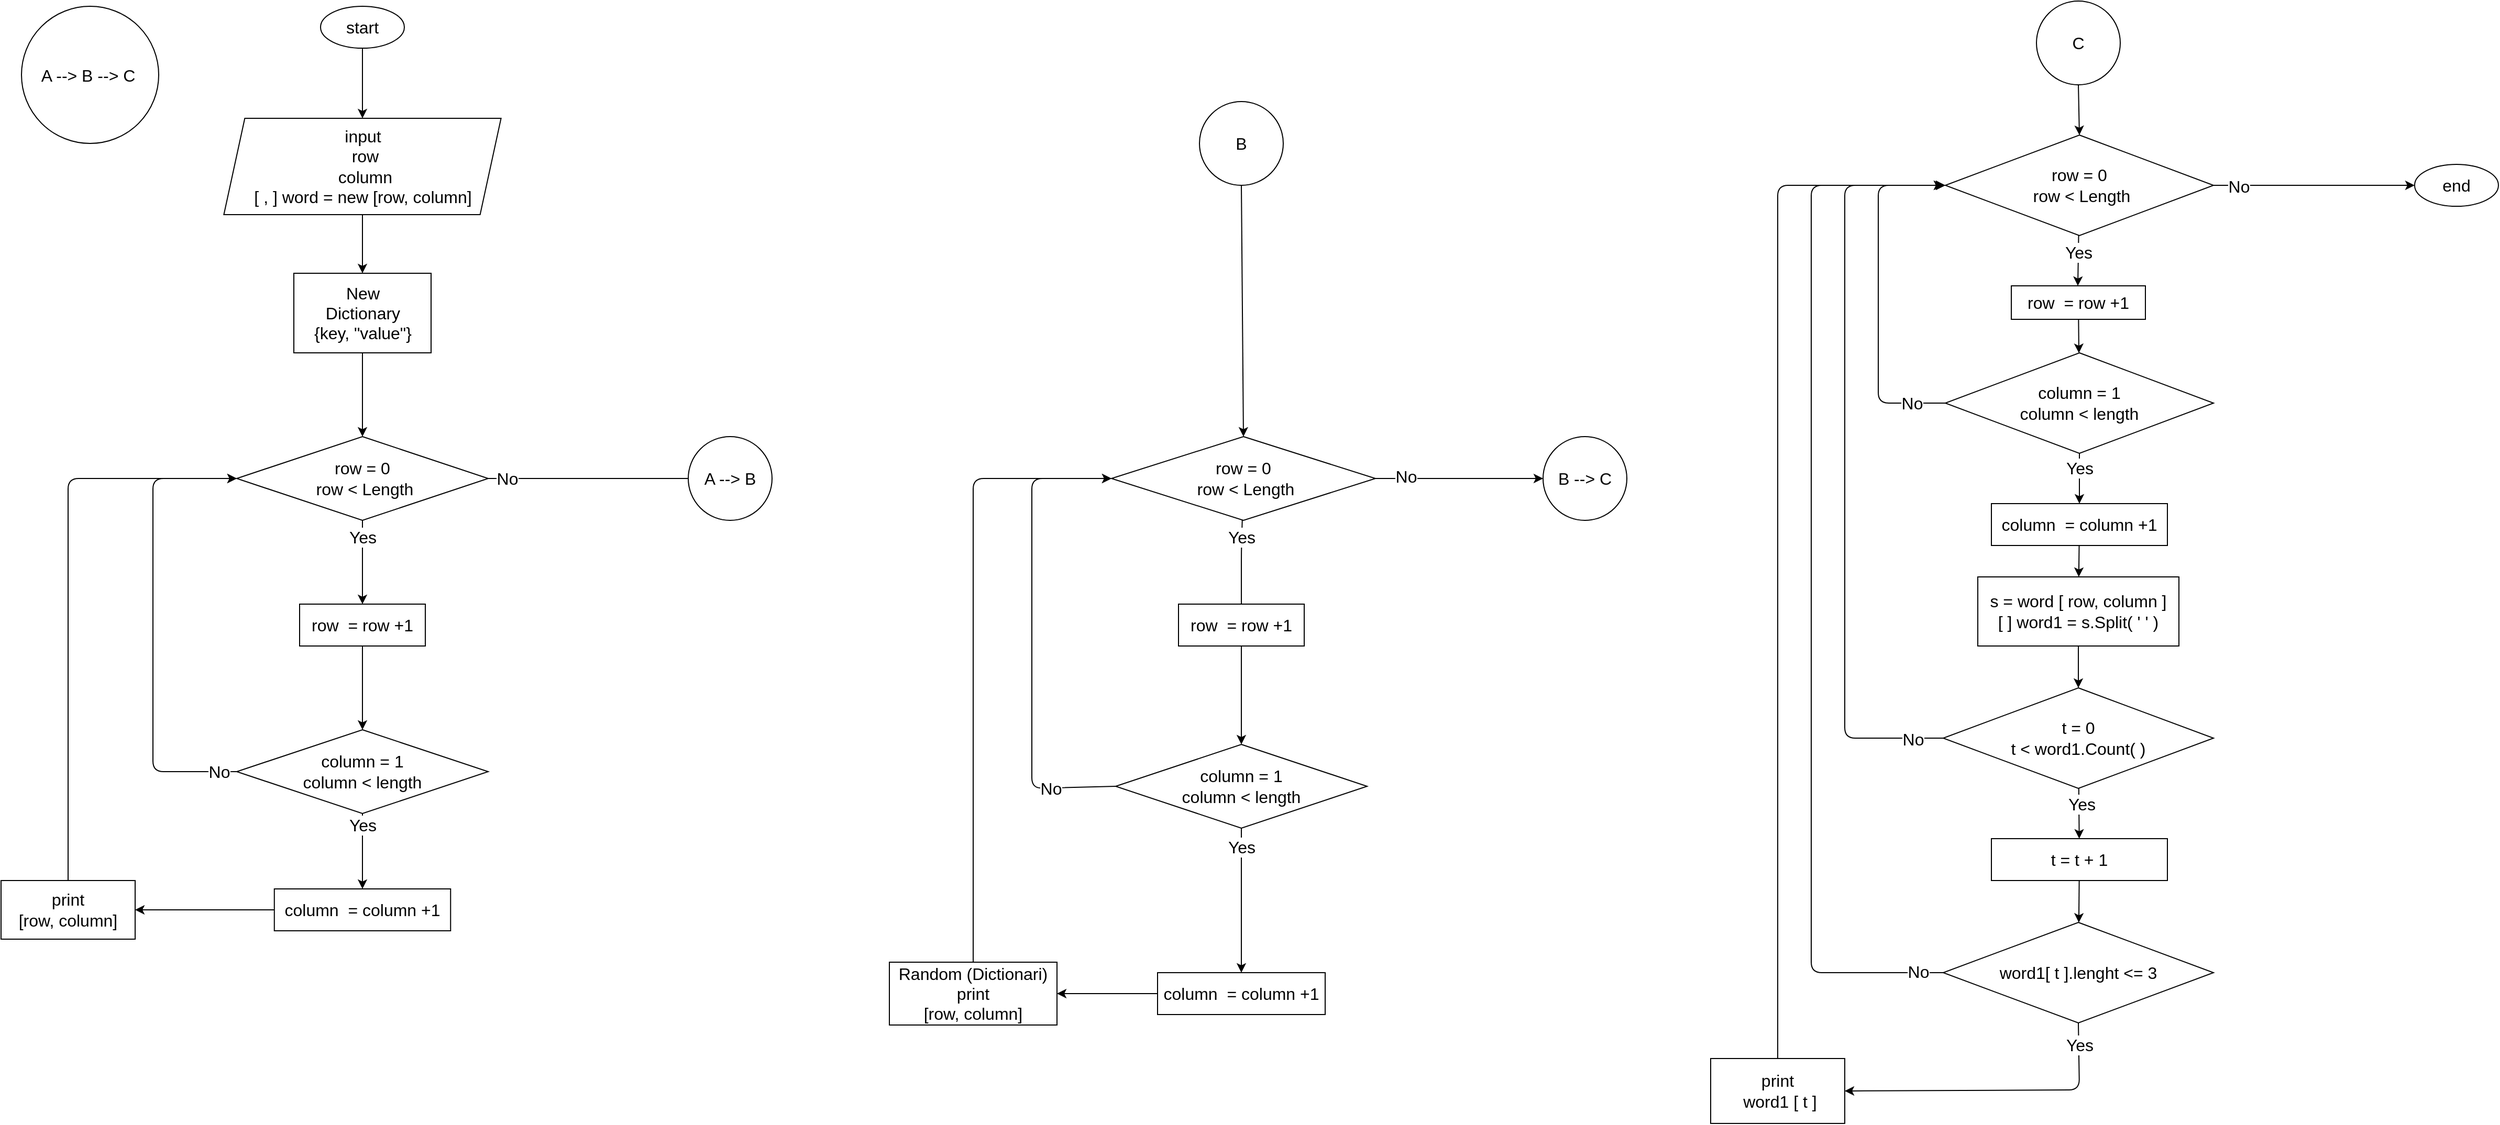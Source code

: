 <mxfile>
    <diagram id="QlIIKkgYkpYHIST5ASdP" name="Страница 1">
        <mxGraphModel dx="1333" dy="715" grid="1" gridSize="16" guides="1" tooltips="1" connect="1" arrows="1" fold="1" page="1" pageScale="1" pageWidth="827" pageHeight="1169" math="0" shadow="0">
            <root>
                <mxCell id="0"/>
                <mxCell id="1" parent="0"/>
                <mxCell id="5" value="" style="edgeStyle=none;html=1;" edge="1" parent="1" target="4">
                    <mxGeometry relative="1" as="geometry">
                        <mxPoint x="409" y="152" as="sourcePoint"/>
                    </mxGeometry>
                </mxCell>
                <mxCell id="86" style="edgeStyle=none;html=1;exitX=0.5;exitY=1;exitDx=0;exitDy=0;entryX=0.5;entryY=0;entryDx=0;entryDy=0;fontSize=14;" edge="1" parent="1" source="2" target="4">
                    <mxGeometry relative="1" as="geometry"/>
                </mxCell>
                <mxCell id="2" value="start&lt;br style=&quot;font-size: 16px;&quot;&gt;" style="ellipse;whiteSpace=wrap;html=1;fontSize=16;" vertex="1" parent="1">
                    <mxGeometry x="369" y="21" width="80" height="40" as="geometry"/>
                </mxCell>
                <mxCell id="7" value="" style="edgeStyle=none;html=1;" edge="1" parent="1" source="4" target="6">
                    <mxGeometry relative="1" as="geometry"/>
                </mxCell>
                <mxCell id="4" value="input&lt;br style=&quot;font-size: 16px;&quot;&gt;&amp;nbsp;row&lt;br style=&quot;font-size: 16px;&quot;&gt;&amp;nbsp;column&lt;br style=&quot;font-size: 16px;&quot;&gt;[ , ] word = new [row, column]" style="shape=parallelogram;perimeter=parallelogramPerimeter;whiteSpace=wrap;html=1;fixedSize=1;fontSize=16;" vertex="1" parent="1">
                    <mxGeometry x="276.69" y="128" width="264.62" height="92" as="geometry"/>
                </mxCell>
                <mxCell id="19" value="" style="edgeStyle=none;html=1;" edge="1" parent="1" source="6" target="8">
                    <mxGeometry relative="1" as="geometry"/>
                </mxCell>
                <mxCell id="6" value="New &lt;br style=&quot;font-size: 16px;&quot;&gt;Dictionary&lt;br style=&quot;font-size: 16px;&quot;&gt;{key, &quot;value&quot;}" style="rounded=0;whiteSpace=wrap;html=1;fontSize=16;" vertex="1" parent="1">
                    <mxGeometry x="343.5" y="276" width="131" height="76" as="geometry"/>
                </mxCell>
                <mxCell id="35" style="edgeStyle=none;html=1;entryX=0;entryY=0.5;entryDx=0;entryDy=0;exitX=1;exitY=0.5;exitDx=0;exitDy=0;" edge="1" parent="1" source="8">
                    <mxGeometry relative="1" as="geometry">
                        <mxPoint x="544" y="472" as="sourcePoint"/>
                        <mxPoint x="735" y="472" as="targetPoint"/>
                        <Array as="points">
                            <mxPoint x="671" y="472"/>
                        </Array>
                    </mxGeometry>
                </mxCell>
                <mxCell id="36" value="No" style="edgeLabel;html=1;align=center;verticalAlign=middle;resizable=0;points=[];fontSize=16;" vertex="1" connectable="0" parent="35">
                    <mxGeometry x="-0.826" relative="1" as="geometry">
                        <mxPoint as="offset"/>
                    </mxGeometry>
                </mxCell>
                <mxCell id="38" value="" style="edgeStyle=none;html=1;" edge="1" parent="1" source="8" target="20">
                    <mxGeometry relative="1" as="geometry">
                        <Array as="points">
                            <mxPoint x="409" y="542"/>
                        </Array>
                    </mxGeometry>
                </mxCell>
                <mxCell id="39" value="Yes" style="edgeLabel;html=1;align=center;verticalAlign=middle;resizable=0;points=[];fontSize=16;" vertex="1" connectable="0" parent="38">
                    <mxGeometry y="1" relative="1" as="geometry">
                        <mxPoint x="-1" y="-24" as="offset"/>
                    </mxGeometry>
                </mxCell>
                <mxCell id="8" value="&lt;br style=&quot;font-size: 16px;&quot;&gt;row = 0&lt;br style=&quot;font-size: 16px;&quot;&gt;&amp;nbsp;row &amp;lt; Length&lt;br style=&quot;font-size: 16px;&quot;&gt;&amp;nbsp;" style="rhombus;whiteSpace=wrap;html=1;fontSize=16;" vertex="1" parent="1">
                    <mxGeometry x="289" y="432" width="240" height="80" as="geometry"/>
                </mxCell>
                <mxCell id="26" value="" style="edgeStyle=none;html=1;entryX=0.5;entryY=0;entryDx=0;entryDy=0;" edge="1" parent="1" source="11" target="27">
                    <mxGeometry relative="1" as="geometry">
                        <mxPoint x="384" y="864" as="targetPoint"/>
                        <Array as="points"/>
                    </mxGeometry>
                </mxCell>
                <mxCell id="31" value="Yes" style="edgeLabel;html=1;align=center;verticalAlign=middle;resizable=0;points=[];fontSize=16;" vertex="1" connectable="0" parent="26">
                    <mxGeometry x="-0.275" relative="1" as="geometry">
                        <mxPoint y="-15" as="offset"/>
                    </mxGeometry>
                </mxCell>
                <mxCell id="32" style="edgeStyle=none;html=1;exitX=0;exitY=0.5;exitDx=0;exitDy=0;entryX=0;entryY=0.5;entryDx=0;entryDy=0;" edge="1" parent="1" source="11" target="8">
                    <mxGeometry relative="1" as="geometry">
                        <mxPoint x="229" y="632" as="targetPoint"/>
                        <Array as="points">
                            <mxPoint x="209" y="752"/>
                            <mxPoint x="209" y="632"/>
                            <mxPoint x="209" y="472"/>
                        </Array>
                    </mxGeometry>
                </mxCell>
                <mxCell id="33" value="No" style="edgeLabel;html=1;align=center;verticalAlign=middle;resizable=0;points=[];fontSize=16;" vertex="1" connectable="0" parent="32">
                    <mxGeometry x="-0.662" y="1" relative="1" as="geometry">
                        <mxPoint x="57" y="-1" as="offset"/>
                    </mxGeometry>
                </mxCell>
                <mxCell id="11" value="column = 1&lt;br style=&quot;font-size: 16px;&quot;&gt;column &amp;lt; length&lt;br style=&quot;font-size: 16px;&quot;&gt;" style="rhombus;whiteSpace=wrap;html=1;fontSize=16;" vertex="1" parent="1">
                    <mxGeometry x="289" y="712" width="240" height="80" as="geometry"/>
                </mxCell>
                <mxCell id="40" value="" style="edgeStyle=none;html=1;" edge="1" parent="1" source="20" target="11">
                    <mxGeometry relative="1" as="geometry"/>
                </mxCell>
                <mxCell id="20" value="row&amp;nbsp; = row +1" style="rounded=0;whiteSpace=wrap;html=1;fontSize=16;" vertex="1" parent="1">
                    <mxGeometry x="349" y="592" width="120" height="40" as="geometry"/>
                </mxCell>
                <mxCell id="21" value="print&lt;br style=&quot;font-size: 16px;&quot;&gt;[row, column]" style="rounded=0;whiteSpace=wrap;html=1;fontSize=16;" vertex="1" parent="1">
                    <mxGeometry x="64" y="856" width="128" height="56" as="geometry"/>
                </mxCell>
                <mxCell id="41" style="edgeStyle=none;html=1;entryX=0;entryY=0.5;entryDx=0;entryDy=0;exitX=0.5;exitY=0;exitDx=0;exitDy=0;" edge="1" parent="1" source="21" target="8">
                    <mxGeometry relative="1" as="geometry">
                        <mxPoint x="272" y="448" as="targetPoint"/>
                        <mxPoint x="128" y="848" as="sourcePoint"/>
                        <Array as="points">
                            <mxPoint x="128" y="472"/>
                        </Array>
                    </mxGeometry>
                </mxCell>
                <mxCell id="139" style="edgeStyle=none;html=1;exitX=0;exitY=0.5;exitDx=0;exitDy=0;entryX=1;entryY=0.5;entryDx=0;entryDy=0;fontSize=16;" edge="1" parent="1" source="27" target="21">
                    <mxGeometry relative="1" as="geometry"/>
                </mxCell>
                <mxCell id="27" value="column&amp;nbsp; = column +1" style="rounded=0;whiteSpace=wrap;html=1;fontSize=16;" vertex="1" parent="1">
                    <mxGeometry x="324.88" y="864" width="168.25" height="40" as="geometry"/>
                </mxCell>
                <mxCell id="43" value="" style="edgeStyle=none;html=1;" edge="1" source="45" parent="1">
                    <mxGeometry relative="1" as="geometry">
                        <mxPoint x="1248" y="612" as="targetPoint"/>
                        <Array as="points">
                            <mxPoint x="1248" y="542"/>
                        </Array>
                    </mxGeometry>
                </mxCell>
                <mxCell id="44" value="Yes" style="edgeLabel;html=1;align=center;verticalAlign=middle;resizable=0;points=[];fontSize=16;" vertex="1" connectable="0" parent="43">
                    <mxGeometry y="1" relative="1" as="geometry">
                        <mxPoint x="-1" y="-34" as="offset"/>
                    </mxGeometry>
                </mxCell>
                <mxCell id="62" style="edgeStyle=none;html=1;entryX=0;entryY=0.5;entryDx=0;entryDy=0;" edge="1" parent="1" source="45" target="61">
                    <mxGeometry relative="1" as="geometry"/>
                </mxCell>
                <mxCell id="138" value="No" style="edgeLabel;html=1;align=center;verticalAlign=middle;resizable=0;points=[];fontSize=16;" vertex="1" connectable="0" parent="62">
                    <mxGeometry x="-0.643" y="2" relative="1" as="geometry">
                        <mxPoint as="offset"/>
                    </mxGeometry>
                </mxCell>
                <mxCell id="45" value="&lt;br style=&quot;font-size: 16px;&quot;&gt;row = 0&lt;br style=&quot;font-size: 16px;&quot;&gt;&amp;nbsp;row &amp;lt; Length&lt;br style=&quot;font-size: 16px;&quot;&gt;&amp;nbsp;" style="rhombus;whiteSpace=wrap;html=1;fontSize=16;" vertex="1" parent="1">
                    <mxGeometry x="1124" y="432" width="252" height="80" as="geometry"/>
                </mxCell>
                <mxCell id="46" value="" style="edgeStyle=none;html=1;" edge="1" source="50" parent="1">
                    <mxGeometry relative="1" as="geometry">
                        <mxPoint x="1248" y="944" as="targetPoint"/>
                        <Array as="points">
                            <mxPoint x="1248" y="880"/>
                        </Array>
                    </mxGeometry>
                </mxCell>
                <mxCell id="47" value="Yes" style="edgeLabel;html=1;align=center;verticalAlign=middle;resizable=0;points=[];fontSize=16;" vertex="1" connectable="0" parent="46">
                    <mxGeometry x="-0.275" relative="1" as="geometry">
                        <mxPoint y="-32" as="offset"/>
                    </mxGeometry>
                </mxCell>
                <mxCell id="48" style="edgeStyle=none;html=1;exitX=0;exitY=0.5;exitDx=0;exitDy=0;entryX=0;entryY=0.5;entryDx=0;entryDy=0;" edge="1" source="50" target="45" parent="1">
                    <mxGeometry relative="1" as="geometry">
                        <mxPoint x="1068" y="632" as="targetPoint"/>
                        <Array as="points">
                            <mxPoint x="1048" y="768"/>
                            <mxPoint x="1048" y="632"/>
                            <mxPoint x="1048" y="472"/>
                        </Array>
                    </mxGeometry>
                </mxCell>
                <mxCell id="49" value="No" style="edgeLabel;html=1;align=center;verticalAlign=middle;resizable=0;points=[];fontSize=16;" vertex="1" connectable="0" parent="48">
                    <mxGeometry x="-0.662" y="1" relative="1" as="geometry">
                        <mxPoint x="14" y="-1" as="offset"/>
                    </mxGeometry>
                </mxCell>
                <mxCell id="50" value="column = 1&lt;br style=&quot;font-size: 16px;&quot;&gt;column &amp;lt; length&lt;br style=&quot;font-size: 16px;&quot;&gt;" style="rhombus;whiteSpace=wrap;html=1;fontSize=16;" vertex="1" parent="1">
                    <mxGeometry x="1128" y="726" width="240" height="80" as="geometry"/>
                </mxCell>
                <mxCell id="51" value="" style="edgeStyle=none;html=1;" edge="1" source="52" target="50" parent="1">
                    <mxGeometry relative="1" as="geometry"/>
                </mxCell>
                <mxCell id="52" value="row&amp;nbsp; = row +1" style="rounded=0;whiteSpace=wrap;html=1;fontSize=16;" vertex="1" parent="1">
                    <mxGeometry x="1188" y="592" width="120" height="40" as="geometry"/>
                </mxCell>
                <mxCell id="54" value="Random (Dictionari)&lt;br style=&quot;font-size: 16px;&quot;&gt;print&lt;br style=&quot;font-size: 16px;&quot;&gt;[row, column]" style="rounded=0;whiteSpace=wrap;html=1;fontSize=16;" vertex="1" parent="1">
                    <mxGeometry x="912" y="934" width="160" height="60" as="geometry"/>
                </mxCell>
                <mxCell id="55" style="edgeStyle=none;html=1;entryX=0;entryY=0.5;entryDx=0;entryDy=0;exitX=0.5;exitY=0;exitDx=0;exitDy=0;" edge="1" source="54" target="45" parent="1">
                    <mxGeometry relative="1" as="geometry">
                        <mxPoint x="1104" y="448" as="targetPoint"/>
                        <mxPoint x="992" y="944" as="sourcePoint"/>
                        <Array as="points">
                            <mxPoint x="992" y="472"/>
                        </Array>
                    </mxGeometry>
                </mxCell>
                <mxCell id="140" value="" style="edgeStyle=none;html=1;fontSize=16;" edge="1" parent="1" source="56" target="54">
                    <mxGeometry relative="1" as="geometry"/>
                </mxCell>
                <mxCell id="56" value="column&amp;nbsp; = column +1" style="rounded=0;whiteSpace=wrap;html=1;fontSize=16;" vertex="1" parent="1">
                    <mxGeometry x="1168" y="944" width="160" height="40" as="geometry"/>
                </mxCell>
                <mxCell id="57" value="A --&amp;gt; B" style="ellipse;whiteSpace=wrap;html=1;aspect=fixed;fontSize=16;" vertex="1" parent="1">
                    <mxGeometry x="720" y="432" width="80" height="80" as="geometry"/>
                </mxCell>
                <mxCell id="60" style="edgeStyle=none;html=1;exitX=0.5;exitY=1;exitDx=0;exitDy=0;entryX=0.5;entryY=0;entryDx=0;entryDy=0;" edge="1" parent="1" source="58" target="45">
                    <mxGeometry relative="1" as="geometry"/>
                </mxCell>
                <mxCell id="58" value="B" style="ellipse;whiteSpace=wrap;html=1;aspect=fixed;fontSize=16;" vertex="1" parent="1">
                    <mxGeometry x="1208" y="112" width="80" height="80" as="geometry"/>
                </mxCell>
                <mxCell id="59" value="A --&amp;gt; B --&amp;gt; C&amp;nbsp;" style="ellipse;whiteSpace=wrap;html=1;aspect=fixed;fontSize=16;" vertex="1" parent="1">
                    <mxGeometry x="83.5" y="21" width="131" height="131" as="geometry"/>
                </mxCell>
                <mxCell id="61" value="B --&amp;gt; C" style="ellipse;whiteSpace=wrap;html=1;aspect=fixed;fontSize=16;" vertex="1" parent="1">
                    <mxGeometry x="1536" y="432" width="80" height="80" as="geometry"/>
                </mxCell>
                <mxCell id="63" value="end&lt;br style=&quot;font-size: 16px;&quot;&gt;" style="ellipse;whiteSpace=wrap;html=1;fontSize=16;" vertex="1" parent="1">
                    <mxGeometry x="2368" y="172" width="80" height="40" as="geometry"/>
                </mxCell>
                <mxCell id="115" style="edgeStyle=none;html=1;exitX=1;exitY=0.5;exitDx=0;exitDy=0;entryX=0;entryY=0.5;entryDx=0;entryDy=0;fontSize=16;" edge="1" parent="1" source="68" target="63">
                    <mxGeometry relative="1" as="geometry"/>
                </mxCell>
                <mxCell id="119" value="No" style="edgeLabel;html=1;align=center;verticalAlign=middle;resizable=0;points=[];fontSize=16;" vertex="1" connectable="0" parent="115">
                    <mxGeometry x="-0.75" y="-1" relative="1" as="geometry">
                        <mxPoint as="offset"/>
                    </mxGeometry>
                </mxCell>
                <mxCell id="132" value="" style="edgeStyle=none;html=1;fontSize=16;exitX=0.5;exitY=1;exitDx=0;exitDy=0;" edge="1" parent="1">
                    <mxGeometry relative="1" as="geometry">
                        <mxPoint x="2047.25" y="240" as="sourcePoint"/>
                        <mxPoint x="2046.5" y="288" as="targetPoint"/>
                    </mxGeometry>
                </mxCell>
                <mxCell id="133" value="Yes" style="edgeLabel;html=1;align=center;verticalAlign=middle;resizable=0;points=[];fontSize=16;" vertex="1" connectable="0" parent="132">
                    <mxGeometry x="0.417" relative="1" as="geometry">
                        <mxPoint y="-18" as="offset"/>
                    </mxGeometry>
                </mxCell>
                <mxCell id="68" value="&lt;br style=&quot;font-size: 16px;&quot;&gt;row = 0&lt;br style=&quot;font-size: 16px;&quot;&gt;&amp;nbsp;row &amp;lt; Length&lt;br style=&quot;font-size: 16px;&quot;&gt;&amp;nbsp;" style="rhombus;whiteSpace=wrap;html=1;fontSize=16;" vertex="1" parent="1">
                    <mxGeometry x="1920" y="144" width="256" height="96" as="geometry"/>
                </mxCell>
                <mxCell id="129" value="" style="edgeStyle=none;html=1;fontSize=16;" edge="1" parent="1" source="73" target="98">
                    <mxGeometry relative="1" as="geometry"/>
                </mxCell>
                <mxCell id="130" value="Yes" style="edgeLabel;html=1;align=center;verticalAlign=middle;resizable=0;points=[];fontSize=16;" vertex="1" connectable="0" parent="129">
                    <mxGeometry x="-0.438" relative="1" as="geometry">
                        <mxPoint as="offset"/>
                    </mxGeometry>
                </mxCell>
                <mxCell id="134" style="edgeStyle=none;html=1;exitX=0;exitY=0.5;exitDx=0;exitDy=0;fontSize=16;" edge="1" parent="1" source="73">
                    <mxGeometry relative="1" as="geometry">
                        <mxPoint x="1920" y="192" as="targetPoint"/>
                        <Array as="points">
                            <mxPoint x="1856" y="400"/>
                            <mxPoint x="1856" y="192"/>
                        </Array>
                    </mxGeometry>
                </mxCell>
                <mxCell id="135" value="No" style="edgeLabel;html=1;align=center;verticalAlign=middle;resizable=0;points=[];fontSize=16;" vertex="1" connectable="0" parent="134">
                    <mxGeometry x="-0.917" y="1" relative="1" as="geometry">
                        <mxPoint x="-18" y="-1" as="offset"/>
                    </mxGeometry>
                </mxCell>
                <mxCell id="73" value="column = 1&lt;br style=&quot;font-size: 16px;&quot;&gt;column &amp;lt; length&lt;br style=&quot;font-size: 16px;&quot;&gt;" style="rhombus;whiteSpace=wrap;html=1;fontSize=16;" vertex="1" parent="1">
                    <mxGeometry x="1920" y="352" width="256" height="96" as="geometry"/>
                </mxCell>
                <mxCell id="118" style="edgeStyle=none;html=1;exitX=0.5;exitY=0;exitDx=0;exitDy=0;fontSize=16;entryX=0;entryY=0.5;entryDx=0;entryDy=0;" edge="1" parent="1" source="77" target="68">
                    <mxGeometry relative="1" as="geometry">
                        <mxPoint x="1760" y="192" as="targetPoint"/>
                        <Array as="points">
                            <mxPoint x="1760" y="192"/>
                        </Array>
                    </mxGeometry>
                </mxCell>
                <mxCell id="77" value="print&lt;br&gt;&amp;nbsp;word1 [ t ]" style="rounded=0;whiteSpace=wrap;html=1;fontSize=16;" vertex="1" parent="1">
                    <mxGeometry x="1696" y="1026" width="128" height="62" as="geometry"/>
                </mxCell>
                <mxCell id="120" style="edgeStyle=none;html=1;exitX=0.5;exitY=1;exitDx=0;exitDy=0;fontSize=16;entryX=0.5;entryY=0;entryDx=0;entryDy=0;" edge="1" parent="1" source="81" target="68">
                    <mxGeometry relative="1" as="geometry">
                        <mxPoint x="2046" y="96" as="targetPoint"/>
                    </mxGeometry>
                </mxCell>
                <mxCell id="81" value="C" style="ellipse;whiteSpace=wrap;html=1;aspect=fixed;fontSize=16;" vertex="1" parent="1">
                    <mxGeometry x="2007" y="16" width="80" height="80" as="geometry"/>
                </mxCell>
                <mxCell id="127" value="" style="edgeStyle=none;html=1;fontSize=16;" edge="1" parent="1" source="84" target="87">
                    <mxGeometry relative="1" as="geometry"/>
                </mxCell>
                <mxCell id="84" value="&lt;div style=&quot;font-size: 16px;&quot;&gt;s = word [ row, column ]&lt;/div&gt;&lt;div style=&quot;font-size: 16px;&quot;&gt;&lt;span style=&quot;background-color: initial; font-size: 16px;&quot;&gt;[ ] word1 = s.Split( ' ' )&lt;/span&gt;&lt;/div&gt;" style="rounded=0;whiteSpace=wrap;html=1;fontSize=16;" vertex="1" parent="1">
                    <mxGeometry x="1951" y="566" width="192" height="66" as="geometry"/>
                </mxCell>
                <mxCell id="131" value="" style="edgeStyle=none;html=1;fontSize=16;" edge="1" parent="1" source="75" target="73">
                    <mxGeometry relative="1" as="geometry"/>
                </mxCell>
                <mxCell id="75" value="row&amp;nbsp; = row +1" style="rounded=0;whiteSpace=wrap;html=1;fontSize=16;" vertex="1" parent="1">
                    <mxGeometry x="1983" y="288" width="128" height="32" as="geometry"/>
                </mxCell>
                <mxCell id="128" value="" style="edgeStyle=none;html=1;fontSize=16;" edge="1" parent="1" source="98" target="84">
                    <mxGeometry relative="1" as="geometry"/>
                </mxCell>
                <mxCell id="98" value="column&amp;nbsp; = column +1" style="rounded=0;whiteSpace=wrap;html=1;fontSize=16;" vertex="1" parent="1">
                    <mxGeometry x="1964" y="496" width="168" height="40" as="geometry"/>
                </mxCell>
                <mxCell id="122" value="" style="edgeStyle=none;html=1;fontSize=16;" edge="1" parent="1" source="87" target="105">
                    <mxGeometry relative="1" as="geometry"/>
                </mxCell>
                <mxCell id="124" value="Yes" style="edgeLabel;html=1;align=center;verticalAlign=middle;resizable=0;points=[];fontSize=16;" vertex="1" connectable="0" parent="122">
                    <mxGeometry x="-0.371" y="2" relative="1" as="geometry">
                        <mxPoint as="offset"/>
                    </mxGeometry>
                </mxCell>
                <mxCell id="136" style="edgeStyle=none;html=1;exitX=0;exitY=0.5;exitDx=0;exitDy=0;fontSize=16;" edge="1" parent="1" source="87">
                    <mxGeometry relative="1" as="geometry">
                        <mxPoint x="1918" y="192" as="targetPoint"/>
                        <Array as="points">
                            <mxPoint x="1824" y="720"/>
                            <mxPoint x="1824" y="192"/>
                        </Array>
                    </mxGeometry>
                </mxCell>
                <mxCell id="137" value="No" style="edgeLabel;html=1;align=center;verticalAlign=middle;resizable=0;points=[];fontSize=16;" vertex="1" connectable="0" parent="136">
                    <mxGeometry x="-0.919" y="1" relative="1" as="geometry">
                        <mxPoint as="offset"/>
                    </mxGeometry>
                </mxCell>
                <mxCell id="87" value="t = 0 &lt;br&gt;t &amp;lt; word1.Count( )" style="rhombus;whiteSpace=wrap;html=1;fontSize=16;" vertex="1" parent="1">
                    <mxGeometry x="1918" y="672" width="258" height="96" as="geometry"/>
                </mxCell>
                <mxCell id="123" value="" style="edgeStyle=none;html=1;fontSize=16;" edge="1" parent="1" source="105" target="106">
                    <mxGeometry relative="1" as="geometry"/>
                </mxCell>
                <mxCell id="105" value="t = t + 1" style="rounded=0;whiteSpace=wrap;html=1;fontSize=16;" vertex="1" parent="1">
                    <mxGeometry x="1964" y="816" width="168" height="40" as="geometry"/>
                </mxCell>
                <mxCell id="116" style="edgeStyle=none;html=1;exitX=0.5;exitY=1;exitDx=0;exitDy=0;fontSize=16;entryX=1;entryY=0.5;entryDx=0;entryDy=0;" edge="1" parent="1" source="106" target="77">
                    <mxGeometry relative="1" as="geometry">
                        <mxPoint x="2046" y="1072" as="targetPoint"/>
                        <Array as="points">
                            <mxPoint x="2048" y="1056"/>
                        </Array>
                    </mxGeometry>
                </mxCell>
                <mxCell id="117" value="Yes" style="edgeLabel;html=1;align=center;verticalAlign=middle;resizable=0;points=[];fontSize=16;" vertex="1" connectable="0" parent="116">
                    <mxGeometry x="-0.854" relative="1" as="geometry">
                        <mxPoint as="offset"/>
                    </mxGeometry>
                </mxCell>
                <mxCell id="125" style="edgeStyle=none;html=1;exitX=0;exitY=0.5;exitDx=0;exitDy=0;fontSize=16;" edge="1" parent="1" source="106">
                    <mxGeometry relative="1" as="geometry">
                        <mxPoint x="1918" y="192" as="targetPoint"/>
                        <Array as="points">
                            <mxPoint x="1792" y="944"/>
                            <mxPoint x="1792" y="192"/>
                        </Array>
                    </mxGeometry>
                </mxCell>
                <mxCell id="126" value="No" style="edgeLabel;html=1;align=center;verticalAlign=middle;resizable=0;points=[];fontSize=16;" vertex="1" connectable="0" parent="125">
                    <mxGeometry x="-0.952" y="-1" relative="1" as="geometry">
                        <mxPoint as="offset"/>
                    </mxGeometry>
                </mxCell>
                <mxCell id="106" value="word1[ t ].lenght &amp;lt;= 3" style="rhombus;whiteSpace=wrap;html=1;fontSize=16;" vertex="1" parent="1">
                    <mxGeometry x="1918" y="896" width="258" height="96" as="geometry"/>
                </mxCell>
            </root>
        </mxGraphModel>
    </diagram>
</mxfile>
